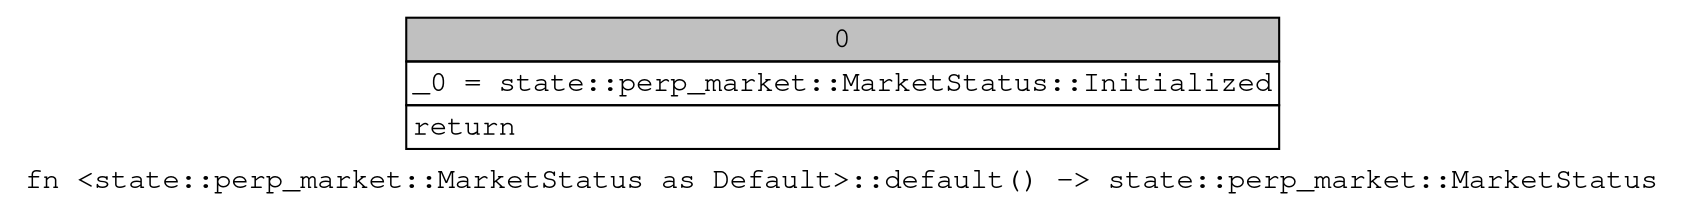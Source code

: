 digraph Mir_0_17170 {
    graph [fontname="Courier, monospace"];
    node [fontname="Courier, monospace"];
    edge [fontname="Courier, monospace"];
    label=<fn &lt;state::perp_market::MarketStatus as Default&gt;::default() -&gt; state::perp_market::MarketStatus<br align="left"/>>;
    bb0__0_17170 [shape="none", label=<<table border="0" cellborder="1" cellspacing="0"><tr><td bgcolor="gray" align="center" colspan="1">0</td></tr><tr><td align="left" balign="left">_0 = state::perp_market::MarketStatus::Initialized<br/></td></tr><tr><td align="left">return</td></tr></table>>];
}
